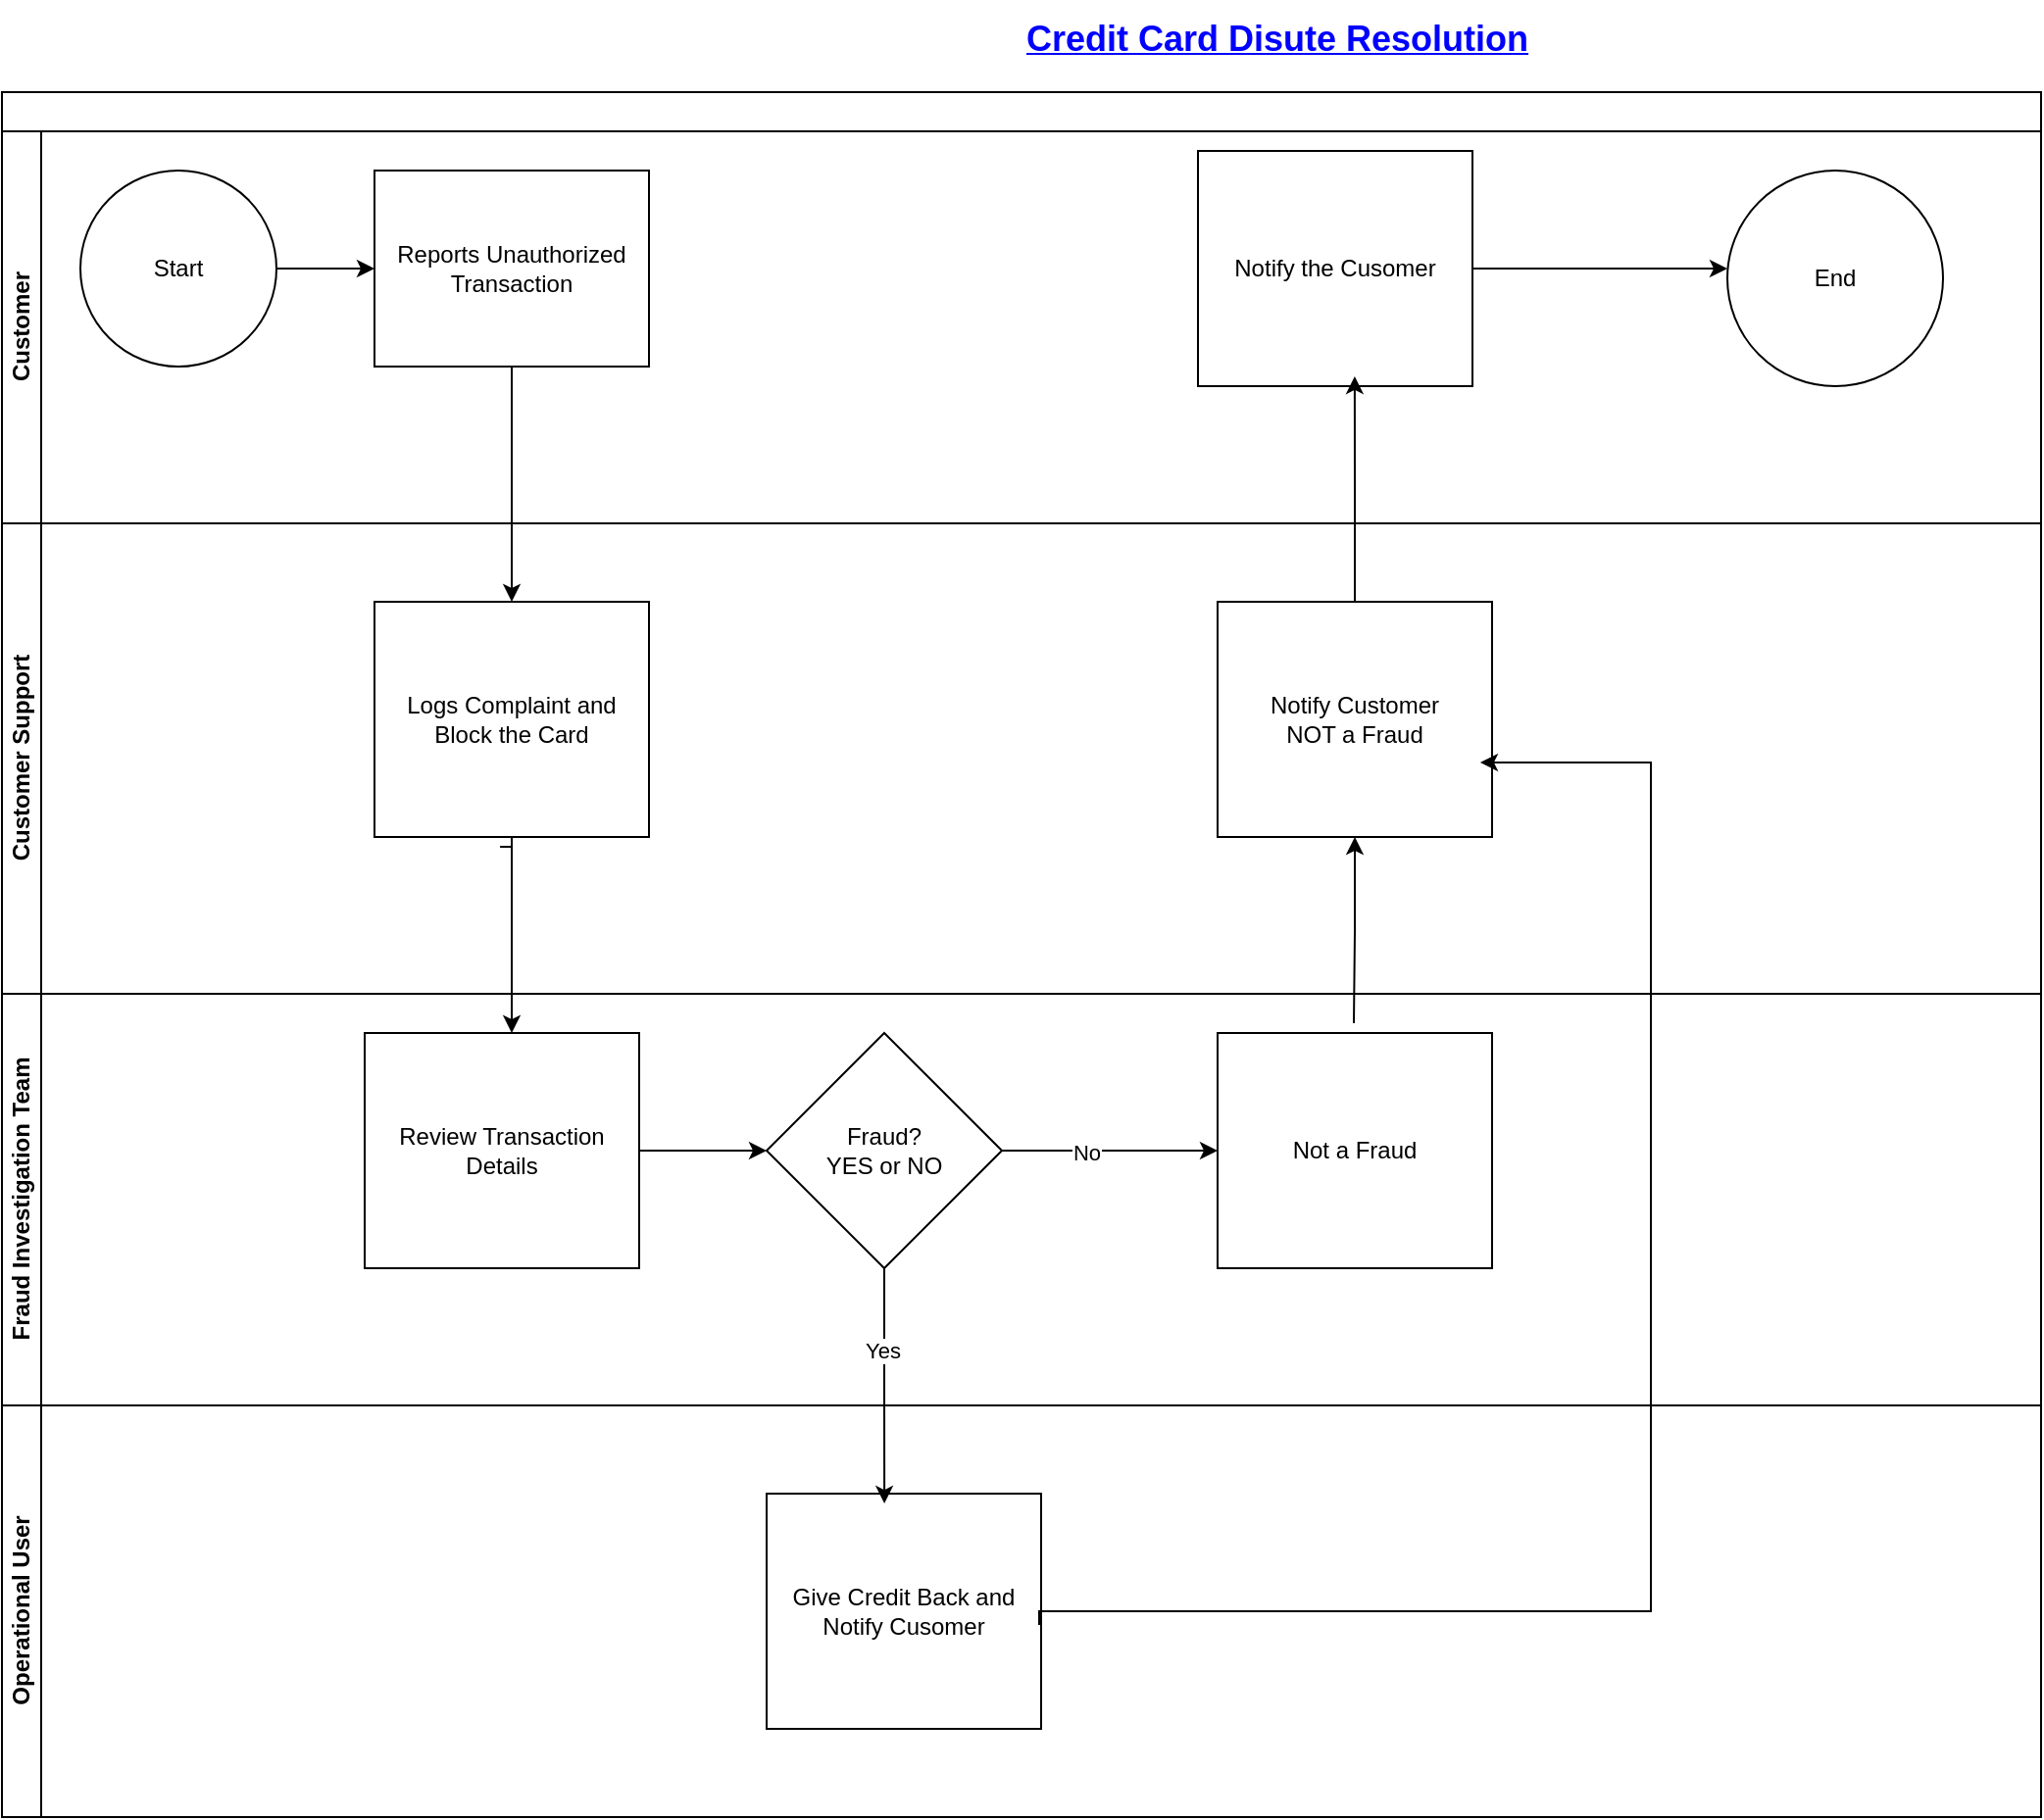 <mxfile version="28.2.0">
  <diagram name="Page-1" id="31KEoe8-ohxr8Ncgp-zN">
    <mxGraphModel dx="2066" dy="1103" grid="1" gridSize="10" guides="1" tooltips="1" connect="1" arrows="1" fold="1" page="1" pageScale="1" pageWidth="850" pageHeight="1100" math="0" shadow="0">
      <root>
        <mxCell id="0" />
        <mxCell id="1" parent="0" />
        <mxCell id="6LCwnZxStUmdCqaVuPOR-1" value="" style="swimlane;html=1;childLayout=stackLayout;resizeParent=1;resizeParentMax=0;horizontal=1;startSize=20;horizontalStack=0;whiteSpace=wrap;" vertex="1" parent="1">
          <mxGeometry x="170" y="80" width="1040" height="670" as="geometry" />
        </mxCell>
        <mxCell id="6LCwnZxStUmdCqaVuPOR-2" value="Customer" style="swimlane;html=1;startSize=20;horizontal=0;" vertex="1" parent="6LCwnZxStUmdCqaVuPOR-1">
          <mxGeometry y="20" width="1040" height="200" as="geometry" />
        </mxCell>
        <mxCell id="6LCwnZxStUmdCqaVuPOR-15" style="edgeStyle=orthogonalEdgeStyle;rounded=0;orthogonalLoop=1;jettySize=auto;html=1;exitX=1;exitY=0.5;exitDx=0;exitDy=0;entryX=0;entryY=0.5;entryDx=0;entryDy=0;" edge="1" parent="6LCwnZxStUmdCqaVuPOR-2" source="6LCwnZxStUmdCqaVuPOR-8" target="6LCwnZxStUmdCqaVuPOR-9">
          <mxGeometry relative="1" as="geometry" />
        </mxCell>
        <mxCell id="6LCwnZxStUmdCqaVuPOR-8" value="Start" style="ellipse;whiteSpace=wrap;html=1;" vertex="1" parent="6LCwnZxStUmdCqaVuPOR-2">
          <mxGeometry x="40" y="20" width="100" height="100" as="geometry" />
        </mxCell>
        <mxCell id="6LCwnZxStUmdCqaVuPOR-9" value="Reports Unauthorized Transaction" style="rounded=0;whiteSpace=wrap;html=1;" vertex="1" parent="6LCwnZxStUmdCqaVuPOR-2">
          <mxGeometry x="190" y="20" width="140" height="100" as="geometry" />
        </mxCell>
        <mxCell id="6LCwnZxStUmdCqaVuPOR-40" style="edgeStyle=orthogonalEdgeStyle;rounded=0;orthogonalLoop=1;jettySize=auto;html=1;exitX=1;exitY=0.5;exitDx=0;exitDy=0;" edge="1" parent="6LCwnZxStUmdCqaVuPOR-2" source="6LCwnZxStUmdCqaVuPOR-29">
          <mxGeometry relative="1" as="geometry">
            <mxPoint x="880" y="70" as="targetPoint" />
          </mxGeometry>
        </mxCell>
        <mxCell id="6LCwnZxStUmdCqaVuPOR-29" value="&lt;div&gt;Notify the Cusomer&lt;/div&gt;" style="rounded=0;whiteSpace=wrap;html=1;" vertex="1" parent="6LCwnZxStUmdCqaVuPOR-2">
          <mxGeometry x="610" y="10" width="140" height="120" as="geometry" />
        </mxCell>
        <mxCell id="6LCwnZxStUmdCqaVuPOR-31" value="End" style="ellipse;whiteSpace=wrap;html=1;" vertex="1" parent="6LCwnZxStUmdCqaVuPOR-2">
          <mxGeometry x="880" y="20" width="110" height="110" as="geometry" />
        </mxCell>
        <mxCell id="6LCwnZxStUmdCqaVuPOR-3" value="Customer Support" style="swimlane;html=1;startSize=20;horizontal=0;" vertex="1" parent="6LCwnZxStUmdCqaVuPOR-1">
          <mxGeometry y="220" width="1040" height="240" as="geometry" />
        </mxCell>
        <mxCell id="6LCwnZxStUmdCqaVuPOR-10" value="Logs Complaint and Block the Card" style="rounded=0;whiteSpace=wrap;html=1;" vertex="1" parent="6LCwnZxStUmdCqaVuPOR-3">
          <mxGeometry x="190" y="40" width="140" height="120" as="geometry" />
        </mxCell>
        <mxCell id="6LCwnZxStUmdCqaVuPOR-30" value="Notify Customer&lt;div&gt;NOT a Fraud&lt;/div&gt;" style="rounded=0;whiteSpace=wrap;html=1;" vertex="1" parent="6LCwnZxStUmdCqaVuPOR-3">
          <mxGeometry x="620" y="40" width="140" height="120" as="geometry" />
        </mxCell>
        <mxCell id="6LCwnZxStUmdCqaVuPOR-37" style="edgeStyle=orthogonalEdgeStyle;rounded=0;orthogonalLoop=1;jettySize=auto;html=1;exitX=0.5;exitY=0;exitDx=0;exitDy=0;" edge="1" parent="6LCwnZxStUmdCqaVuPOR-3">
          <mxGeometry relative="1" as="geometry">
            <mxPoint x="689.5" y="255" as="sourcePoint" />
            <mxPoint x="690" y="160" as="targetPoint" />
          </mxGeometry>
        </mxCell>
        <mxCell id="6LCwnZxStUmdCqaVuPOR-4" value="Fraud Investigation Team" style="swimlane;html=1;startSize=20;horizontal=0;" vertex="1" parent="6LCwnZxStUmdCqaVuPOR-1">
          <mxGeometry y="460" width="1040" height="210" as="geometry" />
        </mxCell>
        <mxCell id="6LCwnZxStUmdCqaVuPOR-22" style="edgeStyle=orthogonalEdgeStyle;rounded=0;orthogonalLoop=1;jettySize=auto;html=1;exitX=1;exitY=0.5;exitDx=0;exitDy=0;entryX=0;entryY=0.5;entryDx=0;entryDy=0;" edge="1" parent="6LCwnZxStUmdCqaVuPOR-4" source="6LCwnZxStUmdCqaVuPOR-11" target="6LCwnZxStUmdCqaVuPOR-12">
          <mxGeometry relative="1" as="geometry" />
        </mxCell>
        <mxCell id="6LCwnZxStUmdCqaVuPOR-11" value="Review Transaction Details" style="rounded=0;whiteSpace=wrap;html=1;" vertex="1" parent="6LCwnZxStUmdCqaVuPOR-4">
          <mxGeometry x="185" y="20" width="140" height="120" as="geometry" />
        </mxCell>
        <mxCell id="6LCwnZxStUmdCqaVuPOR-25" style="edgeStyle=orthogonalEdgeStyle;rounded=0;orthogonalLoop=1;jettySize=auto;html=1;exitX=1;exitY=0.5;exitDx=0;exitDy=0;" edge="1" parent="6LCwnZxStUmdCqaVuPOR-4" source="6LCwnZxStUmdCqaVuPOR-12">
          <mxGeometry relative="1" as="geometry">
            <mxPoint x="620" y="80" as="targetPoint" />
          </mxGeometry>
        </mxCell>
        <mxCell id="6LCwnZxStUmdCqaVuPOR-27" value="No" style="edgeLabel;html=1;align=center;verticalAlign=middle;resizable=0;points=[];" vertex="1" connectable="0" parent="6LCwnZxStUmdCqaVuPOR-25">
          <mxGeometry x="-0.222" y="-1" relative="1" as="geometry">
            <mxPoint as="offset" />
          </mxGeometry>
        </mxCell>
        <mxCell id="6LCwnZxStUmdCqaVuPOR-12" value="Fraud?&lt;br&gt;YES or NO" style="rhombus;whiteSpace=wrap;html=1;" vertex="1" parent="6LCwnZxStUmdCqaVuPOR-4">
          <mxGeometry x="390" y="20" width="120" height="120" as="geometry" />
        </mxCell>
        <mxCell id="6LCwnZxStUmdCqaVuPOR-20" style="edgeStyle=orthogonalEdgeStyle;rounded=0;orthogonalLoop=1;jettySize=auto;html=1;exitX=0.429;exitY=0.958;exitDx=0;exitDy=0;exitPerimeter=0;" edge="1" parent="6LCwnZxStUmdCqaVuPOR-4" target="6LCwnZxStUmdCqaVuPOR-11">
          <mxGeometry relative="1" as="geometry">
            <mxPoint x="254.06" y="-75.04" as="sourcePoint" />
            <mxPoint x="254" y="10" as="targetPoint" />
            <Array as="points">
              <mxPoint x="260" y="-80" />
              <mxPoint x="260" y="-80" />
            </Array>
          </mxGeometry>
        </mxCell>
        <mxCell id="6LCwnZxStUmdCqaVuPOR-26" value="Not a Fraud" style="rounded=0;whiteSpace=wrap;html=1;" vertex="1" parent="6LCwnZxStUmdCqaVuPOR-4">
          <mxGeometry x="620" y="20" width="140" height="120" as="geometry" />
        </mxCell>
        <mxCell id="6LCwnZxStUmdCqaVuPOR-19" style="edgeStyle=orthogonalEdgeStyle;rounded=0;orthogonalLoop=1;jettySize=auto;html=1;exitX=0.5;exitY=1;exitDx=0;exitDy=0;entryX=0.5;entryY=0;entryDx=0;entryDy=0;" edge="1" parent="6LCwnZxStUmdCqaVuPOR-1" source="6LCwnZxStUmdCqaVuPOR-9" target="6LCwnZxStUmdCqaVuPOR-10">
          <mxGeometry relative="1" as="geometry" />
        </mxCell>
        <mxCell id="6LCwnZxStUmdCqaVuPOR-36" style="edgeStyle=orthogonalEdgeStyle;rounded=0;orthogonalLoop=1;jettySize=auto;html=1;exitX=0.5;exitY=0;exitDx=0;exitDy=0;entryX=0.571;entryY=0.958;entryDx=0;entryDy=0;entryPerimeter=0;" edge="1" parent="6LCwnZxStUmdCqaVuPOR-1" source="6LCwnZxStUmdCqaVuPOR-30" target="6LCwnZxStUmdCqaVuPOR-29">
          <mxGeometry relative="1" as="geometry" />
        </mxCell>
        <mxCell id="6LCwnZxStUmdCqaVuPOR-6" value="Operational User" style="swimlane;html=1;startSize=20;horizontal=0;" vertex="1" parent="1">
          <mxGeometry x="170" y="750" width="1040" height="210" as="geometry" />
        </mxCell>
        <mxCell id="6LCwnZxStUmdCqaVuPOR-13" value="Give Credit Back and Notify Cusomer" style="rounded=0;whiteSpace=wrap;html=1;" vertex="1" parent="6LCwnZxStUmdCqaVuPOR-6">
          <mxGeometry x="390" y="45" width="140" height="120" as="geometry" />
        </mxCell>
        <mxCell id="6LCwnZxStUmdCqaVuPOR-7" value="&lt;b&gt;&lt;font style=&quot;font-size: 18px; color: rgb(0, 0, 255);&quot;&gt;&lt;u&gt;Credit Card Disute Resolution&lt;/u&gt;&lt;/font&gt;&lt;/b&gt;" style="text;html=1;align=center;verticalAlign=middle;resizable=0;points=[];autosize=1;strokeColor=none;fillColor=none;" vertex="1" parent="1">
          <mxGeometry x="680" y="33" width="280" height="40" as="geometry" />
        </mxCell>
        <mxCell id="6LCwnZxStUmdCqaVuPOR-24" style="edgeStyle=orthogonalEdgeStyle;rounded=0;orthogonalLoop=1;jettySize=auto;html=1;exitX=0.5;exitY=1;exitDx=0;exitDy=0;entryX=0.429;entryY=0.042;entryDx=0;entryDy=0;entryPerimeter=0;" edge="1" parent="1" source="6LCwnZxStUmdCqaVuPOR-12" target="6LCwnZxStUmdCqaVuPOR-13">
          <mxGeometry relative="1" as="geometry" />
        </mxCell>
        <mxCell id="6LCwnZxStUmdCqaVuPOR-28" value="Yes" style="edgeLabel;html=1;align=center;verticalAlign=middle;resizable=0;points=[];" vertex="1" connectable="0" parent="6LCwnZxStUmdCqaVuPOR-24">
          <mxGeometry x="-0.268" y="-1" relative="1" as="geometry">
            <mxPoint y="-2" as="offset" />
          </mxGeometry>
        </mxCell>
        <mxCell id="6LCwnZxStUmdCqaVuPOR-42" style="edgeStyle=orthogonalEdgeStyle;rounded=0;orthogonalLoop=1;jettySize=auto;html=1;exitX=0.993;exitY=0.558;exitDx=0;exitDy=0;exitPerimeter=0;entryX=0.957;entryY=0.683;entryDx=0;entryDy=0;entryPerimeter=0;" edge="1" parent="1" source="6LCwnZxStUmdCqaVuPOR-13" target="6LCwnZxStUmdCqaVuPOR-30">
          <mxGeometry relative="1" as="geometry">
            <mxPoint x="1010" y="420" as="targetPoint" />
            <mxPoint x="750" y="855" as="sourcePoint" />
            <Array as="points">
              <mxPoint x="699" y="855" />
              <mxPoint x="1011" y="855" />
              <mxPoint x="1011" y="422" />
            </Array>
          </mxGeometry>
        </mxCell>
      </root>
    </mxGraphModel>
  </diagram>
</mxfile>
